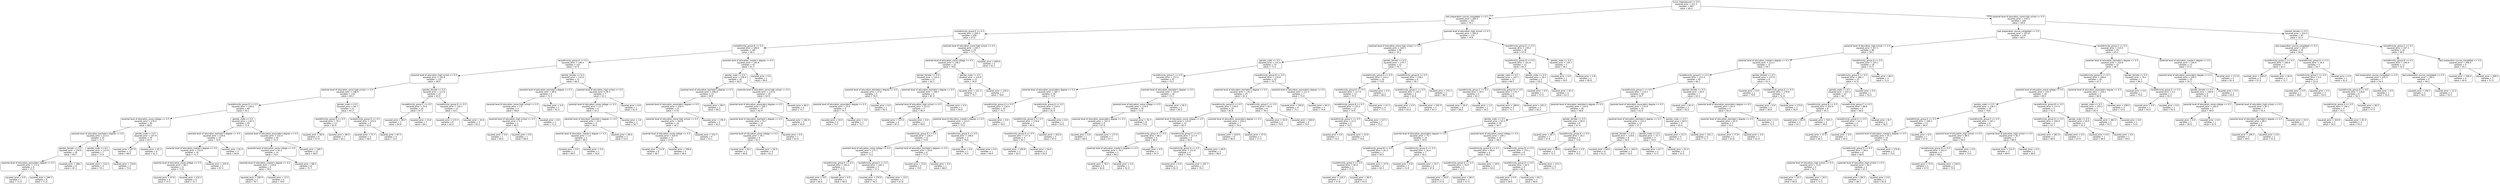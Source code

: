 digraph Tree {
node [shape=box, style="rounded", color="black", fontname="helvetica"] ;
edge [fontname="helvetica"] ;
0 [label="lunch_free/reduced <= 0.5\nsquared_error = 231.2\nsamples = 487\nvalue = 66.4"] ;
1 [label="test preparation course_completed <= 0.5\nsquared_error = 200.5\nsamples = 323\nvalue = 70.1"] ;
0 -> 1 [labeldistance=2.5, labelangle=45, headlabel="True"] ;
2 [label="race/ethnicity_group E <= 0.5\nsquared_error = 200.3\nsamples = 209\nvalue = 67.6"] ;
1 -> 2 ;
3 [label="race/ethnicity_group B <= 0.5\nsquared_error = 180.8\nsamples = 185\nvalue = 66.3"] ;
2 -> 3 ;
4 [label="race/ethnicity_group A <= 0.5\nsquared_error = 149.4\nsamples = 143\nvalue = 67.9"] ;
3 -> 4 ;
5 [label="parental level of education_high school <= 0.5\nsquared_error = 145.9\nsamples = 132\nvalue = 68.5"] ;
4 -> 5 ;
6 [label="parental level of education_some high school <= 0.5\nsquared_error = 148.9\nsamples = 110\nvalue = 69.2"] ;
5 -> 6 ;
7 [label="race/ethnicity_group D <= 0.5\nsquared_error = 156.6\nsamples = 89\nvalue = 70.1"] ;
6 -> 7 ;
8 [label="parental level of education_some college <= 0.5\nsquared_error = 176.0\nsamples = 44\nvalue = 68.6"] ;
7 -> 8 ;
9 [label="parental level of education_bachelor's degree <= 0.5\nsquared_error = 213.5\nsamples = 25\nvalue = 71.2"] ;
8 -> 9 ;
10 [label="gender_female <= 0.5\nsquared_error = 259.8\nsamples = 18\nvalue = 69.7"] ;
9 -> 10 ;
11 [label="parental level of education_associate's degree <= 0.5\nsquared_error = 172.0\nsamples = 9\nvalue = 71.5"] ;
10 -> 11 ;
12 [label="squared_error = 0.0\nsamples = 1\nvalue = 71.0"] ;
11 -> 12 ;
13 [label="squared_error = 184.2\nsamples = 8\nvalue = 71.6"] ;
11 -> 13 ;
14 [label="squared_error = 368.7\nsamples = 9\nvalue = 67.2"] ;
10 -> 14 ;
15 [label="gender_male <= 0.5\nsquared_error = 115.9\nsamples = 7\nvalue = 73.9"] ;
9 -> 15 ;
16 [label="squared_error = 114.3\nsamples = 4\nvalue = 74.1"] ;
15 -> 16 ;
17 [label="squared_error = 118.6\nsamples = 3\nvalue = 73.6"] ;
15 -> 17 ;
18 [label="gender_male <= 0.5\nsquared_error = 107.9\nsamples = 19\nvalue = 65.3"] ;
8 -> 18 ;
19 [label="squared_error = 107.9\nsamples = 11\nvalue = 68.4"] ;
18 -> 19 ;
20 [label="squared_error = 82.2\nsamples = 8\nvalue = 61.5"] ;
18 -> 20 ;
21 [label="gender_male <= 0.5\nsquared_error = 132.0\nsamples = 45\nvalue = 71.6"] ;
7 -> 21 ;
22 [label="parental level of education_bachelor's degree <= 0.5\nsquared_error = 129.6\nsamples = 19\nvalue = 70.6"] ;
21 -> 22 ;
23 [label="parental level of education_master's degree <= 0.5\nsquared_error = 133.9\nsamples = 16\nvalue = 71.3"] ;
22 -> 23 ;
24 [label="parental level of education_some college <= 0.5\nsquared_error = 98.2\nsamples = 11\nvalue = 72.6"] ;
23 -> 24 ;
25 [label="squared_error = 67.6\nsamples = 6\nvalue = 72.5"] ;
24 -> 25 ;
26 [label="squared_error = 132.2\nsamples = 5\nvalue = 72.7"] ;
24 -> 26 ;
27 [label="squared_error = 225.9\nsamples = 5\nvalue = 67.3"] ;
23 -> 27 ;
28 [label="squared_error = 91.4\nsamples = 3\nvalue = 66.8"] ;
22 -> 28 ;
29 [label="parental level of education_associate's degree <= 0.5\nsquared_error = 132.4\nsamples = 26\nvalue = 72.4"] ;
21 -> 29 ;
30 [label="parental level of education_some college <= 0.5\nsquared_error = 91.2\nsamples = 14\nvalue = 74.5"] ;
29 -> 30 ;
31 [label="parental level of education_master's degree <= 0.5\nsquared_error = 118.6\nsamples = 6\nvalue = 78.0"] ;
30 -> 31 ;
32 [label="squared_error = 256.9\nsamples = 2\nvalue = 76.7"] ;
31 -> 32 ;
33 [label="squared_error = 12.5\nsamples = 4\nvalue = 79.0"] ;
31 -> 33 ;
34 [label="squared_error = 68.2\nsamples = 8\nvalue = 72.7"] ;
30 -> 34 ;
35 [label="squared_error = 169.1\nsamples = 12\nvalue = 69.9"] ;
29 -> 35 ;
36 [label="gender_male <= 0.5\nsquared_error = 94.7\nsamples = 21\nvalue = 65.2"] ;
6 -> 36 ;
37 [label="race/ethnicity_group D <= 0.5\nsquared_error = 78.3\nsamples = 13\nvalue = 65.9"] ;
36 -> 37 ;
38 [label="squared_error = 58.9\nsamples = 6\nvalue = 67.9"] ;
37 -> 38 ;
39 [label="squared_error = 89.0\nsamples = 7\nvalue = 64.1"] ;
37 -> 39 ;
40 [label="race/ethnicity_group D <= 0.5\nsquared_error = 125.6\nsamples = 8\nvalue = 63.6"] ;
36 -> 40 ;
41 [label="squared_error = 72.7\nsamples = 4\nvalue = 58.0"] ;
40 -> 41 ;
42 [label="squared_error = 87.5\nsamples = 4\nvalue = 72.0"] ;
40 -> 42 ;
43 [label="gender_female <= 0.5\nsquared_error = 113.6\nsamples = 22\nvalue = 65.0"] ;
5 -> 43 ;
44 [label="race/ethnicity_group C <= 0.5\nsquared_error = 75.6\nsamples = 10\nvalue = 67.5"] ;
43 -> 44 ;
45 [label="squared_error = 99.4\nsamples = 3\nvalue = 64.8"] ;
44 -> 45 ;
46 [label="squared_error = 53.6\nsamples = 7\nvalue = 69.1"] ;
44 -> 46 ;
47 [label="race/ethnicity_group D <= 0.5\nsquared_error = 134.3\nsamples = 12\nvalue = 63.1"] ;
43 -> 47 ;
48 [label="squared_error = 172.5\nsamples = 8\nvalue = 63.0"] ;
47 -> 48 ;
49 [label="squared_error = 42.6\nsamples = 4\nvalue = 63.2"] ;
47 -> 49 ;
50 [label="gender_female <= 0.5\nsquared_error = 132.0\nsamples = 11\nvalue = 60.4"] ;
4 -> 50 ;
51 [label="parental level of education_bachelor's degree <= 0.5\nsquared_error = 69.6\nsamples = 4\nvalue = 72.5"] ;
50 -> 51 ;
52 [label="parental level of education_some high school <= 0.5\nsquared_error = 1.4\nsamples = 3\nvalue = 68.8"] ;
51 -> 52 ;
53 [label="parental level of education_high school <= 0.5\nsquared_error = 0.2\nsamples = 2\nvalue = 68.2"] ;
52 -> 53 ;
54 [label="squared_error = 0.0\nsamples = 1\nvalue = 69.0"] ;
53 -> 54 ;
55 [label="squared_error = 0.0\nsamples = 1\nvalue = 68.0"] ;
53 -> 55 ;
56 [label="squared_error = 0.0\nsamples = 1\nvalue = 71.0"] ;
52 -> 56 ;
57 [label="squared_error = 0.0\nsamples = 1\nvalue = 91.0"] ;
51 -> 57 ;
58 [label="parental level of education_high school <= 0.5\nsquared_error = 28.3\nsamples = 7\nvalue = 53.1"] ;
50 -> 58 ;
59 [label="parental level of education_some college <= 0.5\nsquared_error = 23.7\nsamples = 6\nvalue = 52.2"] ;
58 -> 59 ;
60 [label="parental level of education_bachelor's degree <= 0.5\nsquared_error = 19.0\nsamples = 4\nvalue = 50.0"] ;
59 -> 60 ;
61 [label="parental level of education_master's degree <= 0.5\nsquared_error = 1.0\nsamples = 2\nvalue = 49.0"] ;
60 -> 61 ;
62 [label="squared_error = 0.0\nsamples = 1\nvalue = 48.0"] ;
61 -> 62 ;
63 [label="squared_error = 0.0\nsamples = 1\nvalue = 50.0"] ;
61 -> 63 ;
64 [label="squared_error = 49.0\nsamples = 2\nvalue = 52.0"] ;
60 -> 64 ;
65 [label="squared_error = 3.6\nsamples = 2\nvalue = 56.7"] ;
59 -> 65 ;
66 [label="squared_error = 0.0\nsamples = 1\nvalue = 61.0"] ;
58 -> 66 ;
67 [label="parental level of education_master's degree <= 0.5\nsquared_error = 245.6\nsamples = 42\nvalue = 61.3"] ;
3 -> 67 ;
68 [label="gender_male <= 0.5\nsquared_error = 236.9\nsamples = 41\nvalue = 60.9"] ;
67 -> 68 ;
69 [label="parental level of education_bachelor's degree <= 0.5\nsquared_error = 306.8\nsamples = 23\nvalue = 58.9"] ;
68 -> 69 ;
70 [label="parental level of education_associate's degree <= 0.5\nsquared_error = 316.4\nsamples = 21\nvalue = 57.8"] ;
69 -> 70 ;
71 [label="parental level of education_some high school <= 0.5\nsquared_error = 342.8\nsamples = 16\nvalue = 56.2"] ;
70 -> 71 ;
72 [label="parental level of education_some college <= 0.5\nsquared_error = 420.9\nsamples = 12\nvalue = 57.6"] ;
71 -> 72 ;
73 [label="squared_error = 131.8\nsamples = 8\nvalue = 56.7"] ;
72 -> 73 ;
74 [label="squared_error = 708.6\nsamples = 4\nvalue = 58.4"] ;
72 -> 74 ;
75 [label="squared_error = 155.7\nsamples = 4\nvalue = 53.1"] ;
71 -> 75 ;
76 [label="squared_error = 178.5\nsamples = 5\nvalue = 63.5"] ;
70 -> 76 ;
77 [label="squared_error = 99.2\nsamples = 2\nvalue = 69.2"] ;
69 -> 77 ;
78 [label="parental level of education_some high school <= 0.5\nsquared_error = 115.9\nsamples = 18\nvalue = 63.9"] ;
68 -> 78 ;
79 [label="parental level of education_associate's degree <= 0.5\nsquared_error = 100.7\nsamples = 15\nvalue = 62.4"] ;
78 -> 79 ;
80 [label="parental level of education_bachelor's degree <= 0.5\nsquared_error = 55.7\nsamples = 10\nvalue = 61.2"] ;
79 -> 80 ;
81 [label="parental level of education_some college <= 0.5\nsquared_error = 59.1\nsamples = 9\nvalue = 61.1"] ;
80 -> 81 ;
82 [label="squared_error = 63.1\nsamples = 5\nvalue = 60.8"] ;
81 -> 82 ;
83 [label="squared_error = 56.4\nsamples = 4\nvalue = 61.2"] ;
81 -> 83 ;
84 [label="squared_error = 0.0\nsamples = 1\nvalue = 63.0"] ;
80 -> 84 ;
85 [label="squared_error = 182.4\nsamples = 5\nvalue = 64.8"] ;
79 -> 85 ;
86 [label="squared_error = 80.2\nsamples = 3\nvalue = 75.7"] ;
78 -> 86 ;
87 [label="squared_error = 0.0\nsamples = 1\nvalue = 90.0"] ;
67 -> 87 ;
88 [label="parental level of education_some high school <= 0.5\nsquared_error = 245.7\nsamples = 24\nvalue = 77.2"] ;
2 -> 88 ;
89 [label="parental level of education_some college <= 0.5\nsquared_error = 136.2\nsamples = 22\nvalue = 79.8"] ;
88 -> 89 ;
90 [label="gender_female <= 0.5\nsquared_error = 132.4\nsamples = 11\nvalue = 82.3"] ;
89 -> 90 ;
91 [label="parental level of education_bachelor's degree <= 0.5\nsquared_error = 27.8\nsamples = 5\nvalue = 76.5"] ;
90 -> 91 ;
92 [label="parental level of education_associate's degree <= 0.5\nsquared_error = 23.6\nsamples = 4\nvalue = 74.7"] ;
91 -> 92 ;
93 [label="squared_error = 43.6\nsamples = 2\nvalue = 74.7"] ;
92 -> 93 ;
94 [label="squared_error = 3.6\nsamples = 2\nvalue = 74.7"] ;
92 -> 94 ;
95 [label="squared_error = 0.0\nsamples = 1\nvalue = 82.0"] ;
91 -> 95 ;
96 [label="parental level of education_bachelor's degree <= 0.5\nsquared_error = 169.1\nsamples = 6\nvalue = 87.4"] ;
90 -> 96 ;
97 [label="parental level of education_high school <= 0.5\nsquared_error = 113.0\nsamples = 5\nvalue = 90.4"] ;
96 -> 97 ;
98 [label="squared_error = 117.6\nsamples = 4\nvalue = 87.5"] ;
97 -> 98 ;
99 [label="squared_error = 0.0\nsamples = 1\nvalue = 99.0"] ;
97 -> 99 ;
100 [label="squared_error = 0.0\nsamples = 1\nvalue = 64.0"] ;
96 -> 100 ;
101 [label="gender_male <= 0.5\nsquared_error = 124.8\nsamples = 11\nvalue = 76.9"] ;
89 -> 101 ;
102 [label="squared_error = 121.3\nsamples = 4\nvalue = 74.7"] ;
101 -> 102 ;
103 [label="squared_error = 120.2\nsamples = 7\nvalue = 78.8"] ;
101 -> 103 ;
104 [label="squared_error = 649.0\nsamples = 2\nvalue = 61.2"] ;
88 -> 104 ;
105 [label="parental level of education_high school <= 0.5\nsquared_error = 169.4\nsamples = 114\nvalue = 74.6"] ;
1 -> 105 ;
106 [label="parental level of education_some high school <= 0.5\nsquared_error = 163.5\nsamples = 96\nvalue = 76.1"] ;
105 -> 106 ;
107 [label="gender_male <= 0.5\nsquared_error = 151.6\nsamples = 74\nvalue = 77.5"] ;
106 -> 107 ;
108 [label="race/ethnicity_group C <= 0.5\nsquared_error = 157.0\nsamples = 42\nvalue = 75.5"] ;
107 -> 108 ;
109 [label="parental level of education_associate's degree <= 0.5\nsquared_error = 165.7\nsamples = 24\nvalue = 77.6"] ;
108 -> 109 ;
110 [label="race/ethnicity_group A <= 0.5\nsquared_error = 118.9\nsamples = 16\nvalue = 75.2"] ;
109 -> 110 ;
111 [label="parental level of education_master's degree <= 0.5\nsquared_error = 123.5\nsamples = 15\nvalue = 75.0"] ;
110 -> 111 ;
112 [label="race/ethnicity_group D <= 0.5\nsquared_error = 126.4\nsamples = 13\nvalue = 74.8"] ;
111 -> 112 ;
113 [label="parental level of education_some college <= 0.5\nsquared_error = 171.1\nsamples = 7\nvalue = 73.2"] ;
112 -> 113 ;
114 [label="race/ethnicity_group E <= 0.5\nsquared_error = 242.0\nsamples = 2\nvalue = 77.0"] ;
113 -> 114 ;
115 [label="squared_error = 0.0\nsamples = 1\nvalue = 66.0"] ;
114 -> 115 ;
116 [label="squared_error = 0.0\nsamples = 1\nvalue = 99.0"] ;
114 -> 116 ;
117 [label="race/ethnicity_group E <= 0.5\nsquared_error = 144.3\nsamples = 5\nvalue = 72.1"] ;
113 -> 117 ;
118 [label="squared_error = 270.8\nsamples = 2\nvalue = 78.5"] ;
117 -> 118 ;
119 [label="squared_error = 14.5\nsamples = 3\nvalue = 67.8"] ;
117 -> 119 ;
120 [label="parental level of education_bachelor's degree <= 0.5\nsquared_error = 29.6\nsamples = 6\nvalue = 77.9"] ;
112 -> 120 ;
121 [label="squared_error = 15.6\nsamples = 5\nvalue = 79.5"] ;
120 -> 121 ;
122 [label="squared_error = 0.0\nsamples = 1\nvalue = 68.0"] ;
120 -> 122 ;
123 [label="race/ethnicity_group E <= 0.5\nsquared_error = 108.0\nsamples = 2\nvalue = 76.0"] ;
111 -> 123 ;
124 [label="squared_error = 0.0\nsamples = 1\nvalue = 70.0"] ;
123 -> 124 ;
125 [label="squared_error = 0.0\nsamples = 1\nvalue = 94.0"] ;
123 -> 125 ;
126 [label="squared_error = 0.0\nsamples = 1\nvalue = 78.0"] ;
110 -> 126 ;
127 [label="race/ethnicity_group A <= 0.5\nsquared_error = 219.9\nsamples = 8\nvalue = 81.9"] ;
109 -> 127 ;
128 [label="race/ethnicity_group E <= 0.5\nsquared_error = 176.8\nsamples = 7\nvalue = 84.0"] ;
127 -> 128 ;
129 [label="race/ethnicity_group D <= 0.5\nsquared_error = 177.6\nsamples = 4\nvalue = 82.7"] ;
128 -> 129 ;
130 [label="squared_error = 330.8\nsamples = 2\nvalue = 83.5"] ;
129 -> 130 ;
131 [label="squared_error = 54.0\nsamples = 2\nvalue = 82.0"] ;
129 -> 131 ;
132 [label="squared_error = 162.0\nsamples = 3\nvalue = 87.0"] ;
128 -> 132 ;
133 [label="squared_error = 0.0\nsamples = 1\nvalue = 55.0"] ;
127 -> 133 ;
134 [label="parental level of education_bachelor's degree <= 0.5\nsquared_error = 124.0\nsamples = 18\nvalue = 72.1"] ;
108 -> 134 ;
135 [label="parental level of education_some college <= 0.5\nsquared_error = 114.9\nsamples = 16\nvalue = 71.0"] ;
134 -> 135 ;
136 [label="parental level of education_associate's degree <= 0.5\nsquared_error = 142.4\nsamples = 8\nvalue = 67.6"] ;
135 -> 136 ;
137 [label="squared_error = 0.0\nsamples = 1\nvalue = 69.0"] ;
136 -> 137 ;
138 [label="squared_error = 177.4\nsamples = 7\nvalue = 67.2"] ;
136 -> 138 ;
139 [label="squared_error = 74.7\nsamples = 8\nvalue = 73.8"] ;
135 -> 139 ;
140 [label="squared_error = 56.2\nsamples = 2\nvalue = 84.5"] ;
134 -> 140 ;
141 [label="race/ethnicity_group B <= 0.5\nsquared_error = 135.8\nsamples = 32\nvalue = 79.7"] ;
107 -> 141 ;
142 [label="parental level of education_bachelor's degree <= 0.5\nsquared_error = 134.3\nsamples = 25\nvalue = 81.2"] ;
141 -> 142 ;
143 [label="race/ethnicity_group D <= 0.5\nsquared_error = 139.9\nsamples = 19\nvalue = 82.8"] ;
142 -> 143 ;
144 [label="parental level of education_some college <= 0.5\nsquared_error = 110.8\nsamples = 12\nvalue = 85.4"] ;
143 -> 144 ;
145 [label="race/ethnicity_group A <= 0.5\nsquared_error = 86.2\nsamples = 6\nvalue = 88.4"] ;
144 -> 145 ;
146 [label="parental level of education_master's degree <= 0.5\nsquared_error = 74.5\nsamples = 5\nvalue = 84.2"] ;
145 -> 146 ;
147 [label="squared_error = 78.2\nsamples = 4\nvalue = 82.8"] ;
146 -> 147 ;
148 [label="squared_error = 0.0\nsamples = 1\nvalue = 91.0"] ;
146 -> 148 ;
149 [label="squared_error = 0.0\nsamples = 1\nvalue = 97.0"] ;
145 -> 149 ;
150 [label="race/ethnicity_group C <= 0.5\nsquared_error = 117.4\nsamples = 6\nvalue = 82.4"] ;
144 -> 150 ;
151 [label="race/ethnicity_group A <= 0.5\nsquared_error = 153.8\nsamples = 4\nvalue = 79.6"] ;
150 -> 151 ;
152 [label="squared_error = 0.0\nsamples = 1\nvalue = 81.0"] ;
151 -> 152 ;
153 [label="squared_error = 191.7\nsamples = 3\nvalue = 79.2"] ;
151 -> 153 ;
154 [label="squared_error = 49.0\nsamples = 2\nvalue = 86.0"] ;
150 -> 154 ;
155 [label="parental level of education_associate's degree <= 0.5\nsquared_error = 156.4\nsamples = 7\nvalue = 79.4"] ;
143 -> 155 ;
156 [label="squared_error = 224.9\nsamples = 4\nvalue = 80.9"] ;
155 -> 156 ;
157 [label="squared_error = 57.9\nsamples = 3\nvalue = 77.3"] ;
155 -> 157 ;
158 [label="race/ethnicity_group C <= 0.5\nsquared_error = 83.4\nsamples = 6\nvalue = 76.2"] ;
142 -> 158 ;
159 [label="squared_error = 32.0\nsamples = 2\nvalue = 79.0"] ;
158 -> 159 ;
160 [label="squared_error = 100.6\nsamples = 4\nvalue = 75.0"] ;
158 -> 160 ;
161 [label="parental level of education_associate's degree <= 0.5\nsquared_error = 111.4\nsamples = 7\nvalue = 75.0"] ;
141 -> 161 ;
162 [label="squared_error = 140.9\nsamples = 4\nvalue = 75.1"] ;
161 -> 162 ;
163 [label="squared_error = 64.2\nsamples = 3\nvalue = 74.8"] ;
161 -> 163 ;
164 [label="gender_female <= 0.5\nsquared_error = 174.7\nsamples = 22\nvalue = 70.7"] ;
106 -> 164 ;
165 [label="race/ethnicity_group A <= 0.5\nsquared_error = 110.3\nsamples = 16\nvalue = 73.8"] ;
164 -> 165 ;
166 [label="race/ethnicity_group D <= 0.5\nsquared_error = 117.9\nsamples = 15\nvalue = 75.5"] ;
165 -> 166 ;
167 [label="race/ethnicity_group B <= 0.5\nsquared_error = 135.4\nsamples = 11\nvalue = 74.9"] ;
166 -> 167 ;
168 [label="race/ethnicity_group C <= 0.5\nsquared_error = 12.6\nsamples = 4\nvalue = 74.5"] ;
167 -> 168 ;
169 [label="squared_error = 0.0\nsamples = 1\nvalue = 74.0"] ;
168 -> 169 ;
170 [label="squared_error = 15.0\nsamples = 3\nvalue = 74.6"] ;
168 -> 170 ;
171 [label="squared_error = 217.1\nsamples = 7\nvalue = 75.2"] ;
167 -> 171 ;
172 [label="squared_error = 47.2\nsamples = 4\nvalue = 77.5"] ;
166 -> 172 ;
173 [label="squared_error = 0.0\nsamples = 1\nvalue = 66.0"] ;
165 -> 173 ;
174 [label="race/ethnicity_group B <= 0.5\nsquared_error = 239.2\nsamples = 6\nvalue = 58.7"] ;
164 -> 174 ;
175 [label="race/ethnicity_group C <= 0.5\nsquared_error = 145.2\nsamples = 4\nvalue = 63.8"] ;
174 -> 175 ;
176 [label="squared_error = 0.0\nsamples = 1\nvalue = 65.0"] ;
175 -> 176 ;
177 [label="squared_error = 192.9\nsamples = 3\nvalue = 63.3"] ;
175 -> 177 ;
178 [label="squared_error = 272.2\nsamples = 2\nvalue = 48.5"] ;
174 -> 178 ;
179 [label="race/ethnicity_group E <= 0.5\nsquared_error = 139.3\nsamples = 18\nvalue = 67.9"] ;
105 -> 179 ;
180 [label="race/ethnicity_group D <= 0.5\nsquared_error = 101.8\nsamples = 15\nvalue = 65.2"] ;
179 -> 180 ;
181 [label="gender_male <= 0.5\nsquared_error = 107.7\nsamples = 12\nvalue = 66.2"] ;
180 -> 181 ;
182 [label="race/ethnicity_group C <= 0.5\nsquared_error = 34.4\nsamples = 6\nvalue = 64.3"] ;
181 -> 182 ;
183 [label="squared_error = 26.0\nsamples = 4\nvalue = 68.0"] ;
182 -> 183 ;
184 [label="squared_error = 1.0\nsamples = 2\nvalue = 59.2"] ;
182 -> 184 ;
185 [label="race/ethnicity_group B <= 0.5\nsquared_error = 179.7\nsamples = 6\nvalue = 68.3"] ;
181 -> 185 ;
186 [label="squared_error = 189.6\nsamples = 3\nvalue = 71.7"] ;
185 -> 186 ;
187 [label="squared_error = 105.2\nsamples = 3\nvalue = 62.2"] ;
185 -> 187 ;
188 [label="gender_male <= 0.5\nsquared_error = 26.2\nsamples = 3\nvalue = 59.2"] ;
180 -> 188 ;
189 [label="squared_error = 0.0\nsamples = 1\nvalue = 57.0"] ;
188 -> 189 ;
190 [label="squared_error = 42.2\nsamples = 2\nvalue = 61.5"] ;
188 -> 190 ;
191 [label="gender_male <= 0.5\nsquared_error = 150.7\nsamples = 3\nvalue = 78.1"] ;
179 -> 191 ;
192 [label="squared_error = 0.0\nsamples = 1\nvalue = 59.0"] ;
191 -> 192 ;
193 [label="squared_error = 5.8\nsamples = 2\nvalue = 85.8"] ;
191 -> 193 ;
194 [label="parental level of education_some high school <= 0.5\nsquared_error = 210.3\nsamples = 164\nvalue = 58.9"] ;
0 -> 194 [labeldistance=2.5, labelangle=-45, headlabel="False"] ;
195 [label="test preparation course_completed <= 0.5\nsquared_error = 187.8\nsamples = 134\nvalue = 60.5"] ;
194 -> 195 ;
196 [label="parental level of education_high school <= 0.5\nsquared_error = 157.1\nsamples = 89\nvalue = 58.2"] ;
195 -> 196 ;
197 [label="parental level of education_master's degree <= 0.5\nsquared_error = 123.2\nsamples = 71\nvalue = 59.7"] ;
196 -> 197 ;
198 [label="race/ethnicity_group E <= 0.5\nsquared_error = 112.4\nsamples = 65\nvalue = 60.1"] ;
197 -> 198 ;
199 [label="race/ethnicity_group C <= 0.5\nsquared_error = 114.3\nsamples = 58\nvalue = 59.7"] ;
198 -> 199 ;
200 [label="parental level of education_bachelor's degree <= 0.5\nsquared_error = 110.9\nsamples = 36\nvalue = 58.8"] ;
199 -> 200 ;
201 [label="gender_male <= 0.5\nsquared_error = 93.4\nsamples = 28\nvalue = 56.7"] ;
200 -> 201 ;
202 [label="parental level of education_associate's degree <= 0.5\nsquared_error = 75.7\nsamples = 14\nvalue = 54.8"] ;
201 -> 202 ;
203 [label="race/ethnicity_group B <= 0.5\nsquared_error = 92.2\nsamples = 7\nvalue = 59.5"] ;
202 -> 203 ;
204 [label="race/ethnicity_group A <= 0.5\nsquared_error = 94.9\nsamples = 5\nvalue = 57.0"] ;
203 -> 204 ;
205 [label="squared_error = 116.2\nsamples = 3\nvalue = 57.8"] ;
204 -> 205 ;
206 [label="squared_error = 36.0\nsamples = 2\nvalue = 55.0"] ;
204 -> 206 ;
207 [label="squared_error = 37.6\nsamples = 2\nvalue = 65.3"] ;
203 -> 207 ;
208 [label="race/ethnicity_group D <= 0.5\nsquared_error = 16.0\nsamples = 7\nvalue = 50.2"] ;
202 -> 208 ;
209 [label="squared_error = 6.8\nsamples = 3\nvalue = 51.8"] ;
208 -> 209 ;
210 [label="squared_error = 19.7\nsamples = 4\nvalue = 47.8"] ;
208 -> 210 ;
211 [label="parental level of education_some college <= 0.5\nsquared_error = 104.1\nsamples = 14\nvalue = 58.4"] ;
201 -> 211 ;
212 [label="race/ethnicity_group B <= 0.5\nsquared_error = 66.0\nsamples = 8\nvalue = 59.2"] ;
211 -> 212 ;
213 [label="race/ethnicity_group D <= 0.5\nsquared_error = 78.9\nsamples = 5\nvalue = 57.2"] ;
212 -> 213 ;
214 [label="squared_error = 50.0\nsamples = 2\nvalue = 57.0"] ;
213 -> 214 ;
215 [label="squared_error = 96.2\nsamples = 3\nvalue = 57.4"] ;
213 -> 215 ;
216 [label="squared_error = 18.0\nsamples = 3\nvalue = 63.0"] ;
212 -> 216 ;
217 [label="race/ethnicity_group B <= 0.5\nsquared_error = 153.1\nsamples = 6\nvalue = 57.3"] ;
211 -> 217 ;
218 [label="race/ethnicity_group D <= 0.5\nsquared_error = 69.5\nsamples = 4\nvalue = 60.2"] ;
217 -> 218 ;
219 [label="squared_error = 0.0\nsamples = 1\nvalue = 58.0"] ;
218 -> 219 ;
220 [label="squared_error = 82.2\nsamples = 3\nvalue = 60.6"] ;
218 -> 220 ;
221 [label="squared_error = 272.2\nsamples = 2\nvalue = 51.7"] ;
217 -> 221 ;
222 [label="gender_female <= 0.5\nsquared_error = 90.0\nsamples = 8\nvalue = 67.4"] ;
200 -> 222 ;
223 [label="squared_error = 30.7\nsamples = 3\nvalue = 57.8"] ;
222 -> 223 ;
224 [label="race/ethnicity_group B <= 0.5\nsquared_error = 26.1\nsamples = 5\nvalue = 73.8"] ;
222 -> 224 ;
225 [label="squared_error = 38.9\nsamples = 3\nvalue = 71.3"] ;
224 -> 225 ;
226 [label="squared_error = 0.9\nsamples = 2\nvalue = 76.3"] ;
224 -> 226 ;
227 [label="parental level of education_associate's degree <= 0.5\nsquared_error = 115.8\nsamples = 22\nvalue = 61.0"] ;
199 -> 227 ;
228 [label="parental level of education_bachelor's degree <= 0.5\nsquared_error = 110.2\nsamples = 13\nvalue = 57.7"] ;
227 -> 228 ;
229 [label="gender_female <= 0.5\nsquared_error = 119.8\nsamples = 8\nvalue = 59.9"] ;
228 -> 229 ;
230 [label="squared_error = 94.6\nsamples = 6\nvalue = 61.6"] ;
229 -> 230 ;
231 [label="squared_error = 162.0\nsamples = 2\nvalue = 53.0"] ;
229 -> 231 ;
232 [label="gender_male <= 0.5\nsquared_error = 72.7\nsamples = 5\nvalue = 54.0"] ;
228 -> 232 ;
233 [label="squared_error = 67.7\nsamples = 2\nvalue = 57.2"] ;
232 -> 233 ;
234 [label="squared_error = 61.4\nsamples = 3\nvalue = 51.4"] ;
232 -> 234 ;
235 [label="gender_male <= 0.5\nsquared_error = 83.9\nsamples = 9\nvalue = 65.9"] ;
227 -> 235 ;
236 [label="squared_error = 23.3\nsamples = 5\nvalue = 61.3"] ;
235 -> 236 ;
237 [label="squared_error = 101.1\nsamples = 4\nvalue = 71.7"] ;
235 -> 237 ;
238 [label="gender_female <= 0.5\nsquared_error = 83.4\nsamples = 7\nvalue = 63.3"] ;
198 -> 238 ;
239 [label="squared_error = 81.0\nsamples = 2\nvalue = 55.0"] ;
238 -> 239 ;
240 [label="parental level of education_associate's degree <= 0.5\nsquared_error = 62.5\nsamples = 5\nvalue = 65.4"] ;
238 -> 240 ;
241 [label="parental level of education_bachelor's degree <= 0.5\nsquared_error = 65.9\nsamples = 3\nvalue = 63.3"] ;
240 -> 241 ;
242 [label="squared_error = 77.8\nsamples = 2\nvalue = 63.8"] ;
241 -> 242 ;
243 [label="squared_error = 0.0\nsamples = 1\nvalue = 61.0"] ;
241 -> 243 ;
244 [label="squared_error = 2.2\nsamples = 2\nvalue = 71.5"] ;
240 -> 244 ;
245 [label="gender_female <= 0.5\nsquared_error = 237.9\nsamples = 6\nvalue = 55.2"] ;
197 -> 245 ;
246 [label="squared_error = 0.0\nsamples = 1\nvalue = 79.0"] ;
245 -> 246 ;
247 [label="race/ethnicity_group E <= 0.5\nsquared_error = 179.8\nsamples = 5\nvalue = 51.9"] ;
245 -> 247 ;
248 [label="squared_error = 0.0\nsamples = 2\nvalue = 40.0"] ;
247 -> 248 ;
249 [label="squared_error = 173.0\nsamples = 3\nvalue = 56.6"] ;
247 -> 249 ;
250 [label="race/ethnicity_group D <= 0.5\nsquared_error = 255.1\nsamples = 18\nvalue = 51.5"] ;
196 -> 250 ;
251 [label="race/ethnicity_group E <= 0.5\nsquared_error = 206.3\nsamples = 15\nvalue = 47.6"] ;
250 -> 251 ;
252 [label="gender_male <= 0.5\nsquared_error = 222.4\nsamples = 14\nvalue = 46.7"] ;
251 -> 252 ;
253 [label="race/ethnicity_group B <= 0.5\nsquared_error = 303.9\nsamples = 8\nvalue = 45.5"] ;
252 -> 253 ;
254 [label="squared_error = 82.9\nsamples = 4\nvalue = 42.7"] ;
253 -> 254 ;
255 [label="squared_error = 547.2\nsamples = 4\nvalue = 49.0"] ;
253 -> 255 ;
256 [label="race/ethnicity_group C <= 0.5\nsquared_error = 88.8\nsamples = 6\nvalue = 48.6"] ;
252 -> 256 ;
257 [label="race/ethnicity_group A <= 0.5\nsquared_error = 32.2\nsamples = 3\nvalue = 41.5"] ;
256 -> 257 ;
258 [label="squared_error = 37.6\nsamples = 2\nvalue = 40.3"] ;
257 -> 258 ;
259 [label="squared_error = 0.0\nsamples = 1\nvalue = 45.0"] ;
257 -> 259 ;
260 [label="squared_error = 8.7\nsamples = 3\nvalue = 58.0"] ;
256 -> 260 ;
261 [label="squared_error = 0.0\nsamples = 1\nvalue = 55.0"] ;
251 -> 261 ;
262 [label="squared_error = 40.5\nsamples = 3\nvalue = 71.0"] ;
250 -> 262 ;
263 [label="race/ethnicity_group C <= 0.5\nsquared_error = 219.4\nsamples = 45\nvalue = 65.0"] ;
195 -> 263 ;
264 [label="parental level of education_bachelor's degree <= 0.5\nsquared_error = 210.8\nsamples = 32\nvalue = 68.7"] ;
263 -> 264 ;
265 [label="race/ethnicity_group A <= 0.5\nsquared_error = 196.6\nsamples = 29\nvalue = 67.5"] ;
264 -> 265 ;
266 [label="parental level of education_some college <= 0.5\nsquared_error = 154.7\nsamples = 24\nvalue = 69.0"] ;
265 -> 266 ;
267 [label="gender_male <= 0.5\nsquared_error = 136.3\nsamples = 19\nvalue = 70.6"] ;
266 -> 267 ;
268 [label="race/ethnicity_group E <= 0.5\nsquared_error = 106.3\nsamples = 11\nvalue = 68.4"] ;
267 -> 268 ;
269 [label="parental level of education_master's degree <= 0.5\nsquared_error = 97.2\nsamples = 10\nvalue = 70.6"] ;
268 -> 269 ;
270 [label="race/ethnicity_group D <= 0.5\nsquared_error = 28.6\nsamples = 8\nvalue = 68.9"] ;
269 -> 270 ;
271 [label="parental level of education_high school <= 0.5\nsquared_error = 13.8\nsamples = 4\nvalue = 70.1"] ;
270 -> 271 ;
272 [label="squared_error = 10.2\nsamples = 2\nvalue = 69.6"] ;
271 -> 272 ;
273 [label="squared_error = 20.2\nsamples = 2\nvalue = 71.5"] ;
271 -> 273 ;
274 [label="parental level of education_high school <= 0.5\nsquared_error = 44.2\nsamples = 4\nvalue = 67.2"] ;
270 -> 274 ;
275 [label="squared_error = 68.2\nsamples = 3\nvalue = 68.7"] ;
274 -> 275 ;
276 [label="squared_error = 0.0\nsamples = 1\nvalue = 65.0"] ;
274 -> 276 ;
277 [label="squared_error = 270.8\nsamples = 2\nvalue = 75.5"] ;
269 -> 277 ;
278 [label="squared_error = 0.0\nsamples = 1\nvalue = 57.0"] ;
268 -> 278 ;
279 [label="race/ethnicity_group E <= 0.5\nsquared_error = 167.1\nsamples = 8\nvalue = 75.3"] ;
267 -> 279 ;
280 [label="parental level of education_high school <= 0.5\nsquared_error = 89.0\nsamples = 5\nvalue = 69.0"] ;
279 -> 280 ;
281 [label="race/ethnicity_group B <= 0.5\nsquared_error = 103.0\nsamples = 4\nvalue = 68.2"] ;
280 -> 281 ;
282 [label="squared_error = 72.0\nsamples = 2\nvalue = 67.0"] ;
281 -> 282 ;
283 [label="squared_error = 144.0\nsamples = 2\nvalue = 70.0"] ;
281 -> 283 ;
284 [label="squared_error = 0.0\nsamples = 1\nvalue = 73.0"] ;
280 -> 284 ;
285 [label="parental level of education_high school <= 0.5\nsquared_error = 82.7\nsamples = 3\nvalue = 88.0"] ;
279 -> 285 ;
286 [label="squared_error = 121.0\nsamples = 2\nvalue = 89.0"] ;
285 -> 286 ;
287 [label="squared_error = 0.0\nsamples = 1\nvalue = 86.0"] ;
285 -> 287 ;
288 [label="race/ethnicity_group B <= 0.5\nsquared_error = 171.9\nsamples = 5\nvalue = 61.5"] ;
266 -> 288 ;
289 [label="race/ethnicity_group D <= 0.5\nsquared_error = 240.9\nsamples = 3\nvalue = 67.7"] ;
288 -> 289 ;
290 [label="squared_error = 361.0\nsamples = 2\nvalue = 68.0"] ;
289 -> 290 ;
291 [label="squared_error = 0.0\nsamples = 1\nvalue = 67.0"] ;
289 -> 291 ;
292 [label="gender_male <= 0.5\nsquared_error = 26.9\nsamples = 2\nvalue = 55.3"] ;
288 -> 292 ;
293 [label="squared_error = 0.0\nsamples = 1\nvalue = 48.0"] ;
292 -> 293 ;
294 [label="squared_error = 0.0\nsamples = 1\nvalue = 59.0"] ;
292 -> 294 ;
295 [label="parental level of education_associate's degree <= 0.5\nsquared_error = 319.2\nsamples = 5\nvalue = 60.8"] ;
265 -> 295 ;
296 [label="gender_male <= 0.5\nsquared_error = 250.2\nsamples = 3\nvalue = 65.4"] ;
295 -> 296 ;
297 [label="squared_error = 462.2\nsamples = 2\nvalue = 55.5"] ;
296 -> 297 ;
298 [label="squared_error = 0.0\nsamples = 1\nvalue = 72.0"] ;
296 -> 298 ;
299 [label="squared_error = 338.0\nsamples = 2\nvalue = 53.0"] ;
295 -> 299 ;
300 [label="gender_female <= 0.5\nsquared_error = 76.2\nsamples = 3\nvalue = 86.3"] ;
264 -> 300 ;
301 [label="squared_error = 0.0\nsamples = 1\nvalue = 74.0"] ;
300 -> 301 ;
302 [label="race/ethnicity_group E <= 0.5\nsquared_error = 0.2\nsamples = 2\nvalue = 92.5"] ;
300 -> 302 ;
303 [label="squared_error = 0.0\nsamples = 1\nvalue = 93.0"] ;
302 -> 303 ;
304 [label="squared_error = 0.0\nsamples = 1\nvalue = 92.0"] ;
302 -> 304 ;
305 [label="parental level of education_master's degree <= 0.5\nsquared_error = 144.4\nsamples = 13\nvalue = 57.0"] ;
263 -> 305 ;
306 [label="parental level of education_associate's degree <= 0.5\nsquared_error = 109.5\nsamples = 10\nvalue = 55.3"] ;
305 -> 306 ;
307 [label="gender_female <= 0.5\nsquared_error = 109.8\nsamples = 9\nvalue = 53.9"] ;
306 -> 307 ;
308 [label="parental level of education_some college <= 0.5\nsquared_error = 162.0\nsamples = 2\nvalue = 49.0"] ;
307 -> 308 ;
309 [label="squared_error = 0.0\nsamples = 1\nvalue = 40.0"] ;
308 -> 309 ;
310 [label="squared_error = 0.0\nsamples = 1\nvalue = 67.0"] ;
308 -> 310 ;
311 [label="parental level of education_high school <= 0.5\nsquared_error = 87.1\nsamples = 7\nvalue = 55.3"] ;
307 -> 311 ;
312 [label="parental level of education_bachelor's degree <= 0.5\nsquared_error = 88.2\nsamples = 4\nvalue = 49.4"] ;
311 -> 312 ;
313 [label="squared_error = 109.5\nsamples = 3\nvalue = 49.0"] ;
312 -> 313 ;
314 [label="squared_error = 0.0\nsamples = 1\nvalue = 51.0"] ;
312 -> 314 ;
315 [label="squared_error = 33.5\nsamples = 3\nvalue = 60.2"] ;
311 -> 315 ;
316 [label="squared_error = 0.0\nsamples = 1\nvalue = 65.0"] ;
306 -> 316 ;
317 [label="squared_error = 217.8\nsamples = 3\nvalue = 62.4"] ;
305 -> 317 ;
318 [label="gender_female <= 0.5\nsquared_error = 252.0\nsamples = 30\nvalue = 52.3"] ;
194 -> 318 ;
319 [label="test preparation course_completed <= 0.5\nsquared_error = 107.7\nsamples = 10\nvalue = 58.4"] ;
318 -> 319 ;
320 [label="race/ethnicity_group C <= 0.5\nsquared_error = 180.8\nsamples = 5\nvalue = 63.3"] ;
319 -> 320 ;
321 [label="squared_error = 204.0\nsamples = 3\nvalue = 57.0"] ;
320 -> 321 ;
322 [label="squared_error = 26.9\nsamples = 2\nvalue = 71.7"] ;
320 -> 322 ;
323 [label="race/ethnicity_group A <= 0.5\nsquared_error = 18.4\nsamples = 5\nvalue = 54.7"] ;
319 -> 323 ;
324 [label="race/ethnicity_group C <= 0.5\nsquared_error = 9.0\nsamples = 4\nvalue = 52.9"] ;
323 -> 324 ;
325 [label="squared_error = 0.0\nsamples = 1\nvalue = 49.0"] ;
324 -> 325 ;
326 [label="squared_error = 4.2\nsamples = 3\nvalue = 54.4"] ;
324 -> 326 ;
327 [label="squared_error = 0.0\nsamples = 1\nvalue = 61.0"] ;
323 -> 327 ;
328 [label="race/ethnicity_group C <= 0.5\nsquared_error = 297.3\nsamples = 20\nvalue = 49.2"] ;
318 -> 328 ;
329 [label="race/ethnicity_group B <= 0.5\nsquared_error = 149.9\nsamples = 11\nvalue = 52.5"] ;
328 -> 329 ;
330 [label="test preparation course_completed <= 0.5\nsquared_error = 145.5\nsamples = 7\nvalue = 54.4"] ;
329 -> 330 ;
331 [label="race/ethnicity_group D <= 0.5\nsquared_error = 118.8\nsamples = 6\nvalue = 56.3"] ;
330 -> 331 ;
332 [label="race/ethnicity_group A <= 0.5\nsquared_error = 136.2\nsamples = 4\nvalue = 55.5"] ;
331 -> 332 ;
333 [label="squared_error = 324.0\nsamples = 2\nvalue = 56.0"] ;
332 -> 333 ;
334 [label="squared_error = 42.2\nsamples = 2\nvalue = 55.2"] ;
332 -> 334 ;
335 [label="squared_error = 90.2\nsamples = 2\nvalue = 57.5"] ;
331 -> 335 ;
336 [label="squared_error = 0.0\nsamples = 1\nvalue = 35.0"] ;
330 -> 336 ;
337 [label="test preparation course_completed <= 0.5\nsquared_error = 140.5\nsamples = 4\nvalue = 49.2"] ;
329 -> 337 ;
338 [label="squared_error = 156.2\nsamples = 2\nvalue = 36.5"] ;
337 -> 338 ;
339 [label="squared_error = 12.2\nsamples = 2\nvalue = 55.5"] ;
337 -> 339 ;
340 [label="test preparation course_completed <= 0.5\nsquared_error = 446.4\nsamples = 9\nvalue = 45.1"] ;
328 -> 340 ;
341 [label="squared_error = 438.4\nsamples = 6\nvalue = 40.4"] ;
340 -> 341 ;
342 [label="squared_error = 269.5\nsamples = 3\nvalue = 57.0"] ;
340 -> 342 ;
}